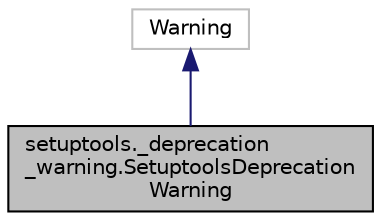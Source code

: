 digraph "setuptools._deprecation_warning.SetuptoolsDeprecationWarning"
{
 // LATEX_PDF_SIZE
  edge [fontname="Helvetica",fontsize="10",labelfontname="Helvetica",labelfontsize="10"];
  node [fontname="Helvetica",fontsize="10",shape=record];
  Node1 [label="setuptools._deprecation\l_warning.SetuptoolsDeprecation\lWarning",height=0.2,width=0.4,color="black", fillcolor="grey75", style="filled", fontcolor="black",tooltip=" "];
  Node2 -> Node1 [dir="back",color="midnightblue",fontsize="10",style="solid"];
  Node2 [label="Warning",height=0.2,width=0.4,color="grey75", fillcolor="white", style="filled",tooltip=" "];
}

